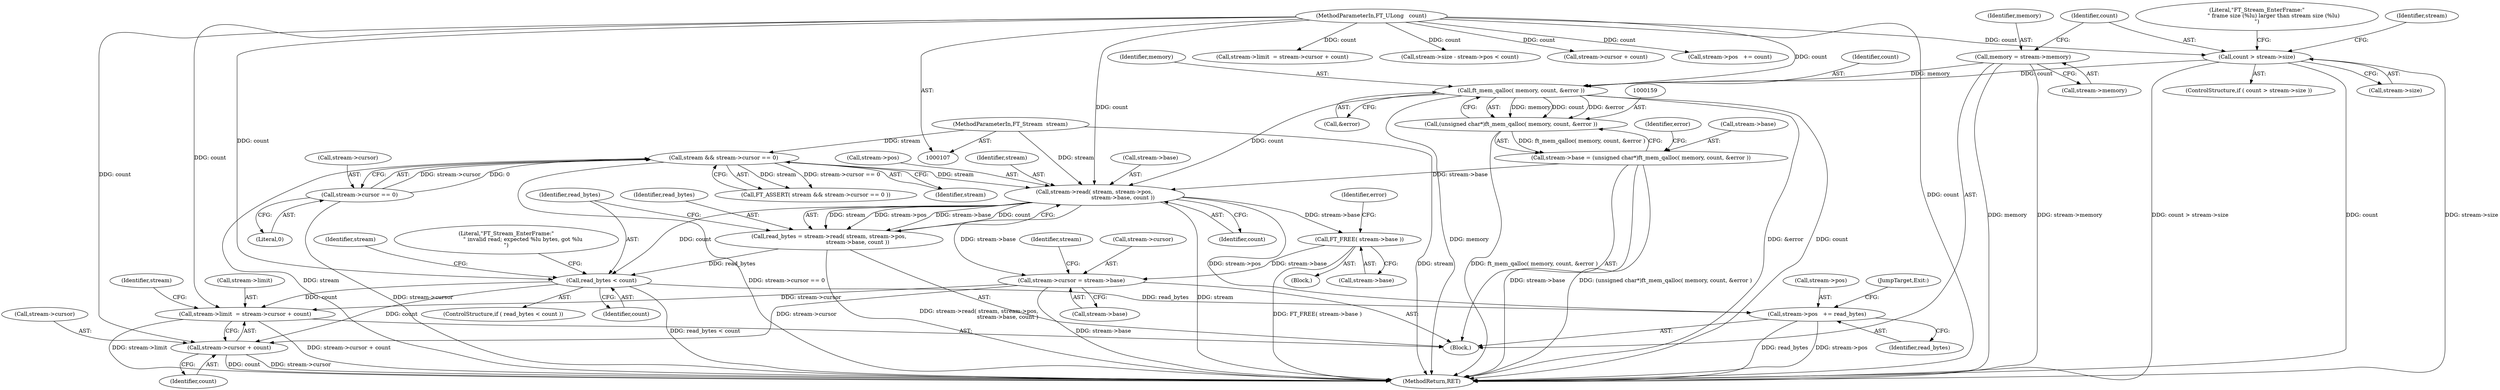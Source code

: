 digraph "0_savannah_45a3c76b547511fa9d97aca34b150a0663257375@API" {
"1000170" [label="(Call,stream->read( stream, stream->pos,\n                                 stream->base, count ))"];
"1000117" [label="(Call,stream && stream->cursor == 0)"];
"1000108" [label="(MethodParameterIn,FT_Stream  stream)"];
"1000119" [label="(Call,stream->cursor == 0)"];
"1000154" [label="(Call,stream->base = (unsigned char*)ft_mem_qalloc( memory, count, &error ))"];
"1000158" [label="(Call,(unsigned char*)ft_mem_qalloc( memory, count, &error ))"];
"1000160" [label="(Call,ft_mem_qalloc( memory, count, &error ))"];
"1000130" [label="(Call,memory = stream->memory)"];
"1000136" [label="(Call,count > stream->size)"];
"1000109" [label="(MethodParameterIn,FT_ULong   count)"];
"1000168" [label="(Call,read_bytes = stream->read( stream, stream->pos,\n                                 stream->base, count ))"];
"1000180" [label="(Call,read_bytes < count)"];
"1000204" [label="(Call,stream->limit  = stream->cursor + count)"];
"1000208" [label="(Call,stream->cursor + count)"];
"1000213" [label="(Call,stream->pos   += read_bytes)"];
"1000190" [label="(Call,FT_FREE( stream->base ))"];
"1000197" [label="(Call,stream->cursor = stream->base)"];
"1000123" [label="(Literal,0)"];
"1000180" [label="(Call,read_bytes < count)"];
"1000190" [label="(Call,FT_FREE( stream->base ))"];
"1000170" [label="(Call,stream->read( stream, stream->pos,\n                                 stream->base, count ))"];
"1000116" [label="(Call,FT_ASSERT( stream && stream->cursor == 0 ))"];
"1000136" [label="(Call,count > stream->size)"];
"1000155" [label="(Call,stream->base)"];
"1000158" [label="(Call,(unsigned char*)ft_mem_qalloc( memory, count, &error ))"];
"1000209" [label="(Call,stream->cursor)"];
"1000144" [label="(Literal,\"FT_Stream_EnterFrame:\"\n                   \" frame size (%lu) larger than stream size (%lu)\n\")"];
"1000212" [label="(Identifier,count)"];
"1000183" [label="(Block,)"];
"1000266" [label="(Call,stream->limit  = stream->cursor + count)"];
"1000178" [label="(Identifier,count)"];
"1000205" [label="(Call,stream->limit)"];
"1000199" [label="(Identifier,stream)"];
"1000138" [label="(Call,stream->size)"];
"1000109" [label="(MethodParameterIn,FT_ULong   count)"];
"1000186" [label="(Literal,\"FT_Stream_EnterFrame:\"\n                   \" invalid read; expected %lu bytes, got %lu\n\")"];
"1000214" [label="(Call,stream->pos)"];
"1000169" [label="(Identifier,read_bytes)"];
"1000181" [label="(Identifier,read_bytes)"];
"1000208" [label="(Call,stream->cursor + count)"];
"1000229" [label="(Call,stream->size - stream->pos < count)"];
"1000206" [label="(Identifier,stream)"];
"1000117" [label="(Call,stream && stream->cursor == 0)"];
"1000119" [label="(Call,stream->cursor == 0)"];
"1000137" [label="(Identifier,count)"];
"1000166" [label="(Identifier,error)"];
"1000162" [label="(Identifier,count)"];
"1000270" [label="(Call,stream->cursor + count)"];
"1000128" [label="(Block,)"];
"1000118" [label="(Identifier,stream)"];
"1000135" [label="(ControlStructure,if ( count > stream->size ))"];
"1000108" [label="(MethodParameterIn,FT_Stream  stream)"];
"1000283" [label="(MethodReturn,RET)"];
"1000172" [label="(Call,stream->pos)"];
"1000204" [label="(Call,stream->limit  = stream->cursor + count)"];
"1000217" [label="(Identifier,read_bytes)"];
"1000215" [label="(Identifier,stream)"];
"1000275" [label="(Call,stream->pos   += count)"];
"1000195" [label="(Identifier,error)"];
"1000171" [label="(Identifier,stream)"];
"1000120" [label="(Call,stream->cursor)"];
"1000161" [label="(Identifier,memory)"];
"1000163" [label="(Call,&error)"];
"1000182" [label="(Identifier,count)"];
"1000131" [label="(Identifier,memory)"];
"1000156" [label="(Identifier,stream)"];
"1000201" [label="(Call,stream->base)"];
"1000280" [label="(JumpTarget,Exit:)"];
"1000198" [label="(Call,stream->cursor)"];
"1000191" [label="(Call,stream->base)"];
"1000179" [label="(ControlStructure,if ( read_bytes < count ))"];
"1000132" [label="(Call,stream->memory)"];
"1000160" [label="(Call,ft_mem_qalloc( memory, count, &error ))"];
"1000130" [label="(Call,memory = stream->memory)"];
"1000175" [label="(Call,stream->base)"];
"1000197" [label="(Call,stream->cursor = stream->base)"];
"1000213" [label="(Call,stream->pos   += read_bytes)"];
"1000154" [label="(Call,stream->base = (unsigned char*)ft_mem_qalloc( memory, count, &error ))"];
"1000168" [label="(Call,read_bytes = stream->read( stream, stream->pos,\n                                 stream->base, count ))"];
"1000170" -> "1000168"  [label="AST: "];
"1000170" -> "1000178"  [label="CFG: "];
"1000171" -> "1000170"  [label="AST: "];
"1000172" -> "1000170"  [label="AST: "];
"1000175" -> "1000170"  [label="AST: "];
"1000178" -> "1000170"  [label="AST: "];
"1000168" -> "1000170"  [label="CFG: "];
"1000170" -> "1000283"  [label="DDG: stream"];
"1000170" -> "1000168"  [label="DDG: stream"];
"1000170" -> "1000168"  [label="DDG: stream->pos"];
"1000170" -> "1000168"  [label="DDG: stream->base"];
"1000170" -> "1000168"  [label="DDG: count"];
"1000117" -> "1000170"  [label="DDG: stream"];
"1000108" -> "1000170"  [label="DDG: stream"];
"1000154" -> "1000170"  [label="DDG: stream->base"];
"1000160" -> "1000170"  [label="DDG: count"];
"1000109" -> "1000170"  [label="DDG: count"];
"1000170" -> "1000180"  [label="DDG: count"];
"1000170" -> "1000190"  [label="DDG: stream->base"];
"1000170" -> "1000197"  [label="DDG: stream->base"];
"1000170" -> "1000213"  [label="DDG: stream->pos"];
"1000117" -> "1000116"  [label="AST: "];
"1000117" -> "1000118"  [label="CFG: "];
"1000117" -> "1000119"  [label="CFG: "];
"1000118" -> "1000117"  [label="AST: "];
"1000119" -> "1000117"  [label="AST: "];
"1000116" -> "1000117"  [label="CFG: "];
"1000117" -> "1000283"  [label="DDG: stream"];
"1000117" -> "1000283"  [label="DDG: stream->cursor == 0"];
"1000117" -> "1000116"  [label="DDG: stream"];
"1000117" -> "1000116"  [label="DDG: stream->cursor == 0"];
"1000108" -> "1000117"  [label="DDG: stream"];
"1000119" -> "1000117"  [label="DDG: stream->cursor"];
"1000119" -> "1000117"  [label="DDG: 0"];
"1000108" -> "1000107"  [label="AST: "];
"1000108" -> "1000283"  [label="DDG: stream"];
"1000119" -> "1000123"  [label="CFG: "];
"1000120" -> "1000119"  [label="AST: "];
"1000123" -> "1000119"  [label="AST: "];
"1000119" -> "1000283"  [label="DDG: stream->cursor"];
"1000154" -> "1000128"  [label="AST: "];
"1000154" -> "1000158"  [label="CFG: "];
"1000155" -> "1000154"  [label="AST: "];
"1000158" -> "1000154"  [label="AST: "];
"1000166" -> "1000154"  [label="CFG: "];
"1000154" -> "1000283"  [label="DDG: stream->base"];
"1000154" -> "1000283"  [label="DDG: (unsigned char*)ft_mem_qalloc( memory, count, &error )"];
"1000158" -> "1000154"  [label="DDG: ft_mem_qalloc( memory, count, &error )"];
"1000158" -> "1000160"  [label="CFG: "];
"1000159" -> "1000158"  [label="AST: "];
"1000160" -> "1000158"  [label="AST: "];
"1000158" -> "1000283"  [label="DDG: ft_mem_qalloc( memory, count, &error )"];
"1000160" -> "1000158"  [label="DDG: memory"];
"1000160" -> "1000158"  [label="DDG: count"];
"1000160" -> "1000158"  [label="DDG: &error"];
"1000160" -> "1000163"  [label="CFG: "];
"1000161" -> "1000160"  [label="AST: "];
"1000162" -> "1000160"  [label="AST: "];
"1000163" -> "1000160"  [label="AST: "];
"1000160" -> "1000283"  [label="DDG: &error"];
"1000160" -> "1000283"  [label="DDG: count"];
"1000160" -> "1000283"  [label="DDG: memory"];
"1000130" -> "1000160"  [label="DDG: memory"];
"1000136" -> "1000160"  [label="DDG: count"];
"1000109" -> "1000160"  [label="DDG: count"];
"1000130" -> "1000128"  [label="AST: "];
"1000130" -> "1000132"  [label="CFG: "];
"1000131" -> "1000130"  [label="AST: "];
"1000132" -> "1000130"  [label="AST: "];
"1000137" -> "1000130"  [label="CFG: "];
"1000130" -> "1000283"  [label="DDG: stream->memory"];
"1000130" -> "1000283"  [label="DDG: memory"];
"1000136" -> "1000135"  [label="AST: "];
"1000136" -> "1000138"  [label="CFG: "];
"1000137" -> "1000136"  [label="AST: "];
"1000138" -> "1000136"  [label="AST: "];
"1000144" -> "1000136"  [label="CFG: "];
"1000156" -> "1000136"  [label="CFG: "];
"1000136" -> "1000283"  [label="DDG: stream->size"];
"1000136" -> "1000283"  [label="DDG: count > stream->size"];
"1000136" -> "1000283"  [label="DDG: count"];
"1000109" -> "1000136"  [label="DDG: count"];
"1000109" -> "1000107"  [label="AST: "];
"1000109" -> "1000283"  [label="DDG: count"];
"1000109" -> "1000180"  [label="DDG: count"];
"1000109" -> "1000204"  [label="DDG: count"];
"1000109" -> "1000208"  [label="DDG: count"];
"1000109" -> "1000229"  [label="DDG: count"];
"1000109" -> "1000266"  [label="DDG: count"];
"1000109" -> "1000270"  [label="DDG: count"];
"1000109" -> "1000275"  [label="DDG: count"];
"1000168" -> "1000128"  [label="AST: "];
"1000169" -> "1000168"  [label="AST: "];
"1000181" -> "1000168"  [label="CFG: "];
"1000168" -> "1000283"  [label="DDG: stream->read( stream, stream->pos,\n                                 stream->base, count )"];
"1000168" -> "1000180"  [label="DDG: read_bytes"];
"1000180" -> "1000179"  [label="AST: "];
"1000180" -> "1000182"  [label="CFG: "];
"1000181" -> "1000180"  [label="AST: "];
"1000182" -> "1000180"  [label="AST: "];
"1000186" -> "1000180"  [label="CFG: "];
"1000199" -> "1000180"  [label="CFG: "];
"1000180" -> "1000283"  [label="DDG: read_bytes < count"];
"1000180" -> "1000204"  [label="DDG: count"];
"1000180" -> "1000208"  [label="DDG: count"];
"1000180" -> "1000213"  [label="DDG: read_bytes"];
"1000204" -> "1000128"  [label="AST: "];
"1000204" -> "1000208"  [label="CFG: "];
"1000205" -> "1000204"  [label="AST: "];
"1000208" -> "1000204"  [label="AST: "];
"1000215" -> "1000204"  [label="CFG: "];
"1000204" -> "1000283"  [label="DDG: stream->cursor + count"];
"1000204" -> "1000283"  [label="DDG: stream->limit"];
"1000197" -> "1000204"  [label="DDG: stream->cursor"];
"1000208" -> "1000212"  [label="CFG: "];
"1000209" -> "1000208"  [label="AST: "];
"1000212" -> "1000208"  [label="AST: "];
"1000208" -> "1000283"  [label="DDG: stream->cursor"];
"1000208" -> "1000283"  [label="DDG: count"];
"1000197" -> "1000208"  [label="DDG: stream->cursor"];
"1000213" -> "1000128"  [label="AST: "];
"1000213" -> "1000217"  [label="CFG: "];
"1000214" -> "1000213"  [label="AST: "];
"1000217" -> "1000213"  [label="AST: "];
"1000280" -> "1000213"  [label="CFG: "];
"1000213" -> "1000283"  [label="DDG: read_bytes"];
"1000213" -> "1000283"  [label="DDG: stream->pos"];
"1000190" -> "1000183"  [label="AST: "];
"1000190" -> "1000191"  [label="CFG: "];
"1000191" -> "1000190"  [label="AST: "];
"1000195" -> "1000190"  [label="CFG: "];
"1000190" -> "1000283"  [label="DDG: FT_FREE( stream->base )"];
"1000190" -> "1000197"  [label="DDG: stream->base"];
"1000197" -> "1000128"  [label="AST: "];
"1000197" -> "1000201"  [label="CFG: "];
"1000198" -> "1000197"  [label="AST: "];
"1000201" -> "1000197"  [label="AST: "];
"1000206" -> "1000197"  [label="CFG: "];
"1000197" -> "1000283"  [label="DDG: stream->base"];
}
